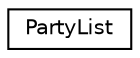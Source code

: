digraph "Graphical Class Hierarchy"
{
 // LATEX_PDF_SIZE
  edge [fontname="Helvetica",fontsize="10",labelfontname="Helvetica",labelfontsize="10"];
  node [fontname="Helvetica",fontsize="10",shape=record];
  rankdir="LR";
  Node0 [label="PartyList",height=0.2,width=0.4,color="black", fillcolor="white", style="filled",URL="$classPartyList.html",tooltip=" "];
}
